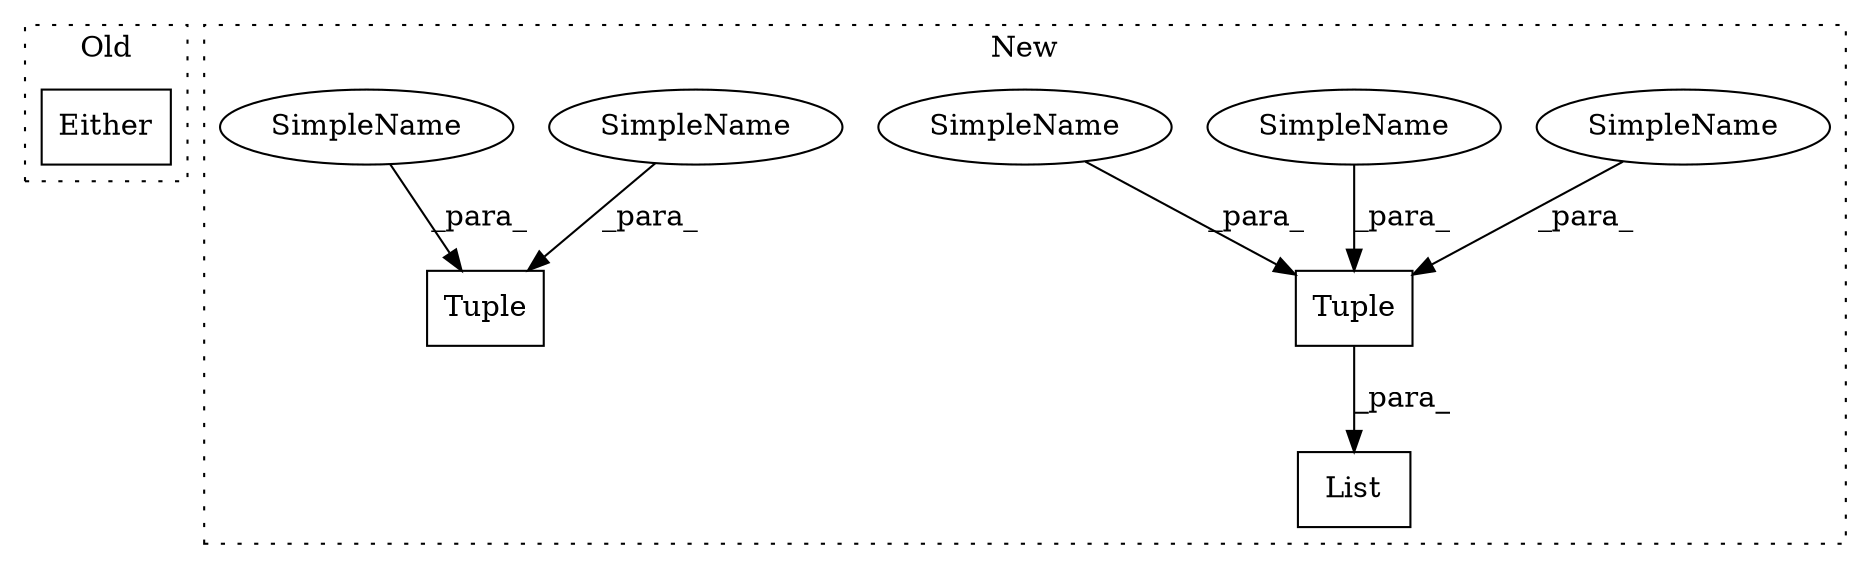 digraph G {
subgraph cluster0 {
1 [label="Either" a="32" s="1129,1271" l="7,1" shape="box"];
label = "Old";
style="dotted";
}
subgraph cluster1 {
2 [label="List" a="32" s="1173,1205" l="5,1" shape="box"];
3 [label="Tuple" a="32" s="1178,1204" l="6,1" shape="box"];
4 [label="Tuple" a="32" s="1151,1170" l="6,1" shape="box"];
5 [label="SimpleName" a="42" s="1184" l="6" shape="ellipse"];
6 [label="SimpleName" a="42" s="1198" l="6" shape="ellipse"];
7 [label="SimpleName" a="42" s="1157" l="6" shape="ellipse"];
8 [label="SimpleName" a="42" s="1191" l="6" shape="ellipse"];
9 [label="SimpleName" a="42" s="1164" l="6" shape="ellipse"];
label = "New";
style="dotted";
}
3 -> 2 [label="_para_"];
5 -> 3 [label="_para_"];
6 -> 3 [label="_para_"];
7 -> 4 [label="_para_"];
8 -> 3 [label="_para_"];
9 -> 4 [label="_para_"];
}